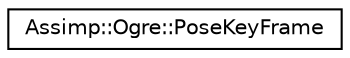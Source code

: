 digraph "Graphical Class Hierarchy"
{
  edge [fontname="Helvetica",fontsize="10",labelfontname="Helvetica",labelfontsize="10"];
  node [fontname="Helvetica",fontsize="10",shape=record];
  rankdir="LR";
  Node1 [label="Assimp::Ogre::PoseKeyFrame",height=0.2,width=0.4,color="black", fillcolor="white", style="filled",URL="$struct_assimp_1_1_ogre_1_1_pose_key_frame.html",tooltip="Ogre Pose Key Frame. "];
}
